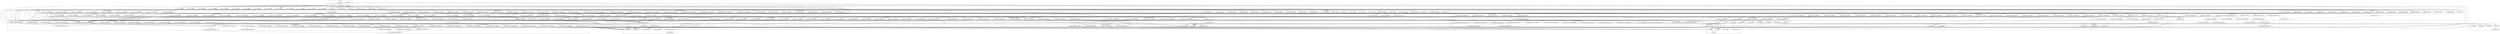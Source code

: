 digraph {
graph [overlap=false]
subgraph cluster_Test_More_DeepCheck {
	label="Test::More::DeepCheck";
	"Test::More::DeepCheck::BEGIN@3";
	"Test::More::DeepCheck::BEGIN@2";
	"Test::More::DeepCheck::BEGIN@5";
}
subgraph cluster_Test_Stream_Block {
	label="Test::Stream::Block";
	"Test::Stream::Block::BEGIN@176";
	"Test::Stream::Block::BEGIN@8";
	"Test::Stream::Block::BEGIN@3";
	"Test::Stream::Block::BEGIN@2";
	"Test::Stream::Block::BEGIN@6";
	"Test::Stream::Block::BEGIN@5";
}
subgraph cluster_Test_Stream_Event_Plan {
	label="Test::Stream::Event::Plan";
	"Test::Stream::Event::Plan::to_tap";
	"Test::Stream::Event::Plan::BEGIN@2";
	"Test::Stream::Event::Plan::init";
	"Test::Stream::Event::Plan::BEGIN@10";
	"Test::Stream::Event::Plan::BEGIN@3";
	"Test::Stream::Event::Plan::BEGIN@5";
}
subgraph cluster_Test_Stream_Carp {
	label="Test::Stream::Carp";
	"Test::Stream::Carp::BEGIN@3";
	"Test::Stream::Carp::BEGIN@2";
	"Test::Stream::Carp::BEGIN@5";
}
subgraph cluster_Test_Stream_Event_Bail {
	label="Test::Stream::Event::Bail";
	"Test::Stream::Event::Bail::BEGIN@3";
	"Test::Stream::Event::Bail::BEGIN@2";
	"Test::Stream::Event::Bail::BEGIN@5";
}
subgraph cluster_Test_Stream_Exporter_Meta {
	label="Test::Stream::Exporter::Meta";
	"Test::Stream::Exporter::Meta::BEGIN@3";
	"Test::Stream::Exporter::Meta::BEGIN@100.1";
	"Test::Stream::Exporter::Meta::add";
	"Test::Stream::Exporter::Meta::BEGIN@101";
	"Test::Stream::Exporter::Meta::default";
	"Test::Stream::Exporter::Meta::add_bulk";
	"Test::Stream::Exporter::Meta::BEGIN@5";
	"Test::Stream::Exporter::Meta::BEGIN@2";
	"Test::Stream::Exporter::Meta::exports";
	"Test::Stream::Exporter::Meta::BEGIN@101.2";
	"Test::Stream::Exporter::Meta::add_default_bulk";
	"Test::Stream::Exporter::Meta::BEGIN@100";
	"Test::Stream::Exporter::Meta::BEGIN@89";
	"Test::Stream::Exporter::Meta::new";
	"Test::Stream::Exporter::Meta::get";
	"Test::Stream::Exporter::Meta::add_default";
}
subgraph cluster_Test_More {
	label="Test::More";
	"Test::More::BEGIN@10";
	"Test::More::BEGIN@11";
	"Test::More::BEGIN@15";
	"Test::More::BEGIN@18";
	"Test::More::BEGIN@5";
	"Test::More::BEGIN@13";
	"Test::More::BEGIN@53";
	"Test::More::BEGIN@16";
	"Test::More::BEGIN@3";
	"Test::More::BEGIN@19";
	"Test::More::import_extra";
	"Test::More::BEGIN@260";
	"Test::More::done_testing";
	"Test::More::BEGIN@225";
	"Test::More::BEGIN@121";
	"Test::More::ok";
	"Test::More::BEGIN@4";
	"Test::More::BEGIN@21";
	"Test::More::import";
	"Test::More::BEGIN@23";
	"Test::More::BEGIN@12";
}
subgraph cluster_Test_Stream {
	label="Test::Stream";
	"Test::Stream::send";
	"Test::Stream::_finalize_event";
	"Test::Stream::failed";
	"Test::Stream::BEGIN@12";
	"Test::Stream::before_import";
	"Test::Stream::_render_tap";
	"Test::Stream::BEGIN@9";
	"Test::Stream::done_testing";
	"Test::Stream::END";
	"Test::Stream::BEGIN@10";
	"Test::Stream::shared";
	"Test::Stream::_process_event";
	"Test::Stream::plan";
	"Test::Stream::BEGIN@3";
	"Test::Stream::BEGIN@47";
	"Test::Stream::BEGIN@659";
	"Test::Stream::BEGIN@628";
	"Test::Stream::BEGIN@13";
	"Test::Stream::BEGIN@15";
	"Test::Stream::_reset";
	"Test::Stream::init";
	"Test::Stream::BEGIN@8";
	"Test::Stream::_update_state";
	"Test::Stream::BEGIN@11";
	"Test::Stream::BEGIN@2";
	"Test::Stream::ended";
	"Test::Stream::CORE:print";
	"Test::Stream::count";
}
subgraph cluster_XSLoader {
	label="XSLoader";
	"XSLoader::load";
}
subgraph cluster_UNIVERSAL {
	label="UNIVERSAL";
	"UNIVERSAL::can";
	"UNIVERSAL::isa";
	"UNIVERSAL::VERSION";
}
subgraph cluster_Test_Stream_ExitMagic {
	label="Test::Stream::ExitMagic";
	"Test::Stream::ExitMagic::init";
	"Test::Stream::ExitMagic::BEGIN@3";
	"Test::Stream::ExitMagic::do_magic";
	"Test::Stream::ExitMagic::BEGIN@2";
	"Test::Stream::ExitMagic::be_helpful_magic";
	"Test::Stream::ExitMagic::BEGIN@7";
}
subgraph cluster_Test_Stream_Event_Ok {
	label="Test::Stream::Event::Ok";
	"Test::Stream::Event::Ok::BEGIN@2";
	"Test::Stream::Event::Ok::BEGIN@3";
	"Test::Stream::Event::Ok::BEGIN@133";
	"Test::Stream::Event::Ok::init";
	"Test::Stream::Event::Ok::BEGIN@6";
	"Test::Stream::Event::Ok::CORE:subst";
	"Test::Stream::Event::Ok::BEGIN@7";
	"Test::Stream::Event::Ok::BEGIN@5";
	"Test::Stream::Event::Ok::BEGIN@9";
	"Test::Stream::Event::Ok::to_tap";
}
subgraph cluster_Test_Stream_Meta {
	label="Test::Stream::Meta";
	"Test::Stream::Meta::BEGIN@2";
	"Test::Stream::Meta::BEGIN@8";
	"Test::Stream::Meta::is_tester";
	"Test::Stream::Meta::BEGIN@12";
	"Test::Stream::Meta::BEGIN@6";
	"Test::Stream::Meta::BEGIN@14";
	"Test::Stream::Meta::BEGIN@3";
	"Test::Stream::Meta::init_tester";
	"Test::Stream::Meta::BEGIN@5";
}
subgraph cluster_main {
	label="main";
	"main::BEGIN@1";
	"main::RUNTIME";
	"main::NULL";
	"main::BEGIN@4";
	"main::BEGIN@2";
}
subgraph cluster_vars {
	label="vars";
	"vars::BEGIN@8";
	"vars::import";
	"vars::BEGIN@7";
	"vars::BEGIN@3";
	"vars::CORE:match";
}
subgraph cluster_Test_Stream_ArrayBase {
	label="Test::Stream::ArrayBase";
	"Test::Stream::ArrayBase::apply_to";
	"Test::Stream::ArrayBase::BEGIN@7";
	"Test::Stream::ArrayBase::BEGIN@9";
	"Test::Stream::ArrayBase::new";
	"Test::Stream::ArrayBase::BEGIN@6";
	"Test::Stream::ArrayBase::BEGIN@2";
	"Test::Stream::ArrayBase::import";
	"Test::Stream::ArrayBase::BEGIN@3";
	"Test::Stream::ArrayBase::BEGIN@5";
	"Test::Stream::ArrayBase::BEGIN@29";
	"Test::Stream::ArrayBase::CORE:subst";
}
subgraph cluster_Scalar_Util {
	label="Scalar::Util";
	"Scalar::Util::blessed";
	"Scalar::Util::weaken";
	"Scalar::Util::BEGIN@9";
}
subgraph cluster_List_Util {
	label="List::Util";
	"List::Util::BEGIN@9";
	"List::Util::BEGIN@30";
}
subgraph cluster_Test_More_DeepCheck_Strict {
	label="Test::More::DeepCheck::Strict";
	"Test::More::DeepCheck::Strict::BEGIN@63";
	"Test::More::DeepCheck::Strict::BEGIN@8";
	"Test::More::DeepCheck::Strict::BEGIN@6";
	"Test::More::DeepCheck::Strict::BEGIN@10";
	"Test::More::DeepCheck::Strict::BEGIN@7";
	"Test::More::DeepCheck::Strict::BEGIN@3";
	"Test::More::DeepCheck::Strict::BEGIN@5";
	"Test::More::DeepCheck::Strict::BEGIN@2";
}
subgraph cluster_Test_More_Tools {
	label="Test::More::Tools";
	"Test::More::Tools::BEGIN@3";
	"Test::More::Tools::BEGIN@11";
	"Test::More::Tools::BEGIN@2";
	"Test::More::Tools::BEGIN@7";
	"Test::More::Tools::BEGIN@5";
	"Test::More::Tools::BEGIN@145";
	"Test::More::Tools::BEGIN@12";
}
subgraph cluster_Test_Stream_Toolset {
	label="Test::Stream::Toolset";
	"Test::Stream::Toolset::BEGIN@10";
	"Test::Stream::Toolset::BEGIN@18";
	"Test::Stream::Toolset::BEGIN@7";
	"Test::Stream::Toolset::BEGIN@15";
	"Test::Stream::Toolset::BEGIN@5";
	"Test::Stream::Toolset::BEGIN@12";
	"Test::Stream::Toolset::BEGIN@2";
	"Test::Stream::Toolset::__ANON__[lib/Test/Stream/Toolset.pm:58]";
	"Test::Stream::Toolset::BEGIN@16";
	"Test::Stream::Toolset::BEGIN@11";
	"Test::Stream::Toolset::BEGIN@6";
	"Test::Stream::Toolset::BEGIN@3";
	"Test::Stream::Toolset::BEGIN@14";
	"Test::Stream::Toolset::BEGIN@13";
}
subgraph cluster_Test_Stream_ExitMagic_Context {
	label="Test::Stream::ExitMagic::Context";
	"Test::Stream::ExitMagic::Context::BEGIN@3";
	"Test::Stream::ExitMagic::Context::BEGIN@5";
	"Test::Stream::ExitMagic::Context::BEGIN@2";
	"Test::Stream::ExitMagic::Context::snapshot";
	"Test::Stream::ExitMagic::Context::init";
}
subgraph cluster_Test_Stream_IOSets {
	label="Test::Stream::IOSets";
	"Test::Stream::IOSets::CORE:match";
	"Test::Stream::IOSets::BEGIN@2";
	"Test::Stream::IOSets::_copy_io_layers";
	"Test::Stream::IOSets::open_handles";
	"Test::Stream::IOSets::__ANON__[lib/Test/Stream/IOSets.pm:76]";
	"Test::Stream::IOSets::BEGIN@5";
	"Test::Stream::IOSets::CORE:select";
	"Test::Stream::IOSets::BEGIN@3";
	"Test::Stream::IOSets::init_legacy";
	"Test::Stream::IOSets::_apply_layers";
	"Test::Stream::IOSets::new";
	"Test::Stream::IOSets::reset_legacy";
	"Test::Stream::IOSets::CORE:binmode";
	"Test::Stream::IOSets::CORE:open";
	"Test::Stream::IOSets::_autoflush";
}
subgraph cluster_Test_Stream_Subtest {
	label="Test::Stream::Subtest";
	"Test::Stream::Subtest::BEGIN@9";
	"Test::Stream::Subtest::BEGIN@11";
	"Test::Stream::Subtest::BEGIN@5";
	"Test::Stream::Subtest::BEGIN@10";
	"Test::Stream::Subtest::BEGIN@2";
	"Test::Stream::Subtest::BEGIN@12";
	"Test::Stream::Subtest::BEGIN@14";
	"Test::Stream::Subtest::BEGIN@36";
	"Test::Stream::Subtest::BEGIN@3";
}
subgraph cluster_Test_Stream_ArrayBase_Meta {
	label="Test::Stream::ArrayBase::Meta";
	"Test::Stream::ArrayBase::Meta::BEGIN@106";
	"Test::Stream::ArrayBase::Meta::BEGIN@3";
	"Test::Stream::ArrayBase::Meta::subclass";
	"Test::Stream::ArrayBase::Meta::_GROW";
	"Test::Stream::ArrayBase::Meta::BEGIN@5";
	"Test::Stream::ArrayBase::Meta::fields";
	"Test::Stream::ArrayBase::Meta::get";
	"Test::Stream::ArrayBase::Meta::BEGIN@57";
	"Test::Stream::ArrayBase::Meta::add_accessors";
	"Test::Stream::ArrayBase::Meta::BEGIN@2";
	"Test::Stream::ArrayBase::Meta::__ANON__[lib/Test/Stream/ArrayBase/Meta.pm:77]";
	"Test::Stream::ArrayBase::Meta::baseclass";
	"Test::Stream::ArrayBase::Meta::new";
	"Test::Stream::ArrayBase::Meta::__ANON__[lib/Test/Stream/ArrayBase/Meta.pm:78]";
}
subgraph cluster_Test_Stream_Threads {
	label="Test::Stream::Threads";
	"Test::Stream::Threads::BEGIN@2";
	"Test::Stream::Threads::BEGIN@23";
	"Test::Stream::Threads::BEGIN@5";
	"Test::Stream::Threads::BEGIN@3";
	"Test::Stream::Threads::BEGIN@6";
}
subgraph cluster_Test_Stream_Event_Finish {
	label="Test::Stream::Event::Finish";
	"Test::Stream::Event::Finish::BEGIN@2";
	"Test::Stream::Event::Finish::BEGIN@3";
	"Test::Stream::Event::Finish::BEGIN@5";
}
subgraph cluster_Test_Stream_Context {
	label="Test::Stream::Context";
	"Test::Stream::Context::context";
	"Test::Stream::Context::BEGIN@385";
	"Test::Stream::Context::_ok";
	"Test::Stream::Context::BEGIN@18";
	"Test::Stream::Context::BEGIN@9";
	"Test::Stream::Context::BEGIN@426";
	"Test::Stream::Context::finish";
	"Test::Stream::Context::BEGIN@5";
	"Test::Stream::Context::BEGIN@433";
	"Test::Stream::Context::BEGIN@407";
	"Test::Stream::Context::BEGIN@77";
	"Test::Stream::Context::BEGIN@24";
	"Test::Stream::Context::done_testing";
	"Test::Stream::Context::_find_context";
	"Test::Stream::Context::ok";
	"Test::Stream::Context::_plan";
	"Test::Stream::Context::BEGIN@10";
	"Test::Stream::Context::DESTROY";
	"Test::Stream::Context::snapshot";
	"Test::Stream::Context::BEGIN@12";
	"Test::Stream::Context::BEGIN@3";
	"Test::Stream::Context::CORE:subst";
	"Test::Stream::Context::CORE:match";
	"Test::Stream::Context::BEGIN@11";
	"Test::Stream::Context::register_event";
	"Test::Stream::Context::BEGIN@7";
	"Test::Stream::Context::BEGIN@406";
	"Test::Stream::Context::BEGIN@2";
	"Test::Stream::Context::BEGIN@14";
	"Test::Stream::Context::BEGIN@78";
	"Test::Stream::Context::BEGIN@425";
}
subgraph cluster_Test_Builder {
	label="Test::Builder";
	"Test::Builder::BEGIN@20";
	"Test::Builder::BEGIN@14";
	"Test::Builder::new";
	"Test::Builder::BEGIN@262";
	"Test::Builder::BEGIN@15";
	"Test::Builder::BEGIN@4";
	"Test::Builder::BEGIN@5";
	"Test::Builder::BEGIN@17";
	"Test::Builder::BEGIN@12";
	"Test::Builder::BEGIN@261";
	"Test::Builder::reset";
	"Test::Builder::BEGIN@18";
	"Test::Builder::BEGIN@22";
	"Test::Builder::create";
	"Test::Builder::BEGIN@11";
	"Test::Builder::BEGIN@943";
	"Test::Builder::BEGIN@3";
	"Test::Builder::BEGIN@13";
}
subgraph cluster_Test_Stream_Util {
	label="Test::Stream::Util";
	"Test::Stream::Util::BEGIN@6";
	"Test::Stream::Util::BEGIN@170";
	"Test::Stream::Util::BEGIN@7";
	"Test::Stream::Util::BEGIN@5";
	"Test::Stream::Util::_local_protect";
	"Test::Stream::Util::BEGIN@3";
	"Test::Stream::Util::BEGIN@2";
	"Test::Stream::Util::BEGIN@81";
}
subgraph cluster_Exporter {
	label="Exporter";
	"Exporter::import";
	"Exporter::CORE:subst";
	"Exporter::CORE:match";
}
subgraph cluster_strict {
	label="strict";
	"strict::bits";
	"strict::CORE:match";
	"strict::unimport";
	"strict::import";
	"strict::CORE:regcomp";
}
subgraph cluster_warnings_register {
	label="warnings::register";
	"warnings::register::import";
}
subgraph cluster_Test_Stream_Event_Diag {
	label="Test::Stream::Event::Diag";
	"Test::Stream::Event::Diag::BEGIN@11";
	"Test::Stream::Event::Diag::BEGIN@2";
	"Test::Stream::Event::Diag::BEGIN@10";
	"Test::Stream::Event::Diag::BEGIN@3";
	"Test::Stream::Event::Diag::BEGIN@12";
	"Test::Stream::Event::Diag::BEGIN@5";
}
subgraph cluster_Test_Stream_Event_Subtest {
	label="Test::Stream::Event::Subtest";
	"Test::Stream::Event::Subtest::BEGIN@5";
	"Test::Stream::Event::Subtest::BEGIN@6";
	"Test::Stream::Event::Subtest::BEGIN@3";
	"Test::Stream::Event::Subtest::BEGIN@2";
	"Test::Stream::Event::Subtest::BEGIN@9";
	"Test::Stream::Event::Subtest::BEGIN@7";
}
subgraph cluster_Test_Stream_Event {
	label="Test::Stream::Event";
	"Test::Stream::Event::BEGIN@3";
	"Test::Stream::Event::init";
	"Test::Stream::Event::BEGIN@8";
	"Test::Stream::Event::BEGIN@2";
	"Test::Stream::Event::import";
	"Test::Stream::Event::encoding";
	"Test::Stream::Event::BEGIN@5";
	"Test::Stream::Event::BEGIN@6";
}
subgraph cluster_Test_Stream_Event_Note {
	label="Test::Stream::Event::Note";
	"Test::Stream::Event::Note::BEGIN@2";
	"Test::Stream::Event::Note::BEGIN@5";
	"Test::Stream::Event::Note::BEGIN@3";
	"Test::Stream::Event::Note::BEGIN@10";
}
subgraph cluster_PerlIO {
	label="PerlIO";
	"PerlIO::get_layers";
}
subgraph cluster_Config {
	label="Config";
	"Config::BEGIN@47";
	"Config::TIEHASH";
	"Config::FETCH";
	"Config::BEGIN@11";
	"Config::import";
	"Config::BEGIN@9";
	"Config::BEGIN@10";
}
subgraph cluster_version {
	label="version";
	"version::(cmp";
	"version::(bool";
}
subgraph cluster_Test_Stream_Exporter {
	label="Test::Stream::Exporter";
	"Test::Stream::Exporter::default_export";
	"Test::Stream::Exporter::BEGIN@2";
	"Test::Stream::Exporter::cleanup";
	"Test::Stream::Exporter::export_to";
	"Test::Stream::Exporter::import";
	"Test::Stream::Exporter::BEGIN@6";
	"Test::Stream::Exporter::BEGIN@5";
	"Test::Stream::Exporter::CORE:subst";
	"Test::Stream::Exporter::default_exports";
	"Test::Stream::Exporter::export";
	"Test::Stream::Exporter::__ANON__[lib/Test/Stream/Exporter.pm:39]";
	"Test::Stream::Exporter::BEGIN@17";
	"Test::Stream::Exporter::BEGIN@3";
	"Test::Stream::Exporter::exports";
	"Test::Stream::Exporter::export_meta";
	"Test::Stream::Exporter::BEGIN@72";
}
subgraph cluster_warnings {
	label="warnings";
	"warnings::_mkMask";
	"warnings::unimport";
	"warnings::CORE:match";
	"warnings::CORE:regcomp";
	"warnings::import";
	"warnings::register_categories";
}
subgraph cluster_Test_Stream_PackageUtil {
	label="Test::Stream::PackageUtil";
	"Test::Stream::PackageUtil::BEGIN@46";
	"Test::Stream::PackageUtil::BEGIN@3";
	"Test::Stream::PackageUtil::CORE:match";
	"Test::Stream::PackageUtil::BEGIN@61";
	"Test::Stream::PackageUtil::package_sym";
	"Test::Stream::PackageUtil::package_purge_sym";
	"Test::Stream::PackageUtil::BEGIN@19";
	"Test::Stream::PackageUtil::BEGIN@47";
	"Test::Stream::PackageUtil::BEGIN@2";
	"Test::Stream::PackageUtil::import";
}
"Test::Stream::Exporter::export_to" -> "Test::Stream::Exporter::CORE:subst";
"Test::Stream::ExitMagic::do_magic" -> "Test::Stream::failed";
"Test::Stream::Context::context" -> "Scalar::Util::weaken";
"Test::Stream::Exporter::cleanup" -> "Test::Stream::PackageUtil::package_purge_sym";
"main::BEGIN@2" -> "warnings::CORE:regcomp";
"Test::Stream::Exporter::BEGIN@5" -> "Test::Stream::PackageUtil::BEGIN@61";
"main::BEGIN@1" -> "strict::CORE:match";
"Test::Stream::Context::BEGIN@12" -> "Test::Stream::Meta::BEGIN@3";
"Test::Stream::_render_tap" -> "Test::Stream::Event::Plan::to_tap";
"Test::Stream::Subtest::BEGIN@14" -> "Test::Stream::Block::BEGIN@2";
"Test::Stream::_process_event" -> "Test::Stream::_render_tap";
"Test::Stream::Exporter::__ANON__[lib/Test/Stream/Exporter.pm:39]" -> "Test::Stream::before_import";
"main::NULL" -> "main::BEGIN@4";
"Test::Stream::Toolset::BEGIN@15" -> "Test::Stream::Event::Plan::BEGIN@3";
"Test::Stream::IOSets::__ANON__[lib/Test/Stream/IOSets.pm:76]" -> "PerlIO::get_layers";
"Test::Stream::Context::BEGIN@10" -> "Test::Stream::Event::BEGIN@3";
"Test::Stream::Exporter::BEGIN@6" -> "Test::Stream::Exporter::Meta::BEGIN@5";
"Test::Stream::Context::BEGIN@5" -> "Scalar::Util::BEGIN@9";
"Test::Stream::Subtest::BEGIN@14" -> "Test::Stream::Block::BEGIN@176";
"Test::Stream::Toolset::BEGIN@14" -> "Test::Stream::Event::Ok::BEGIN@7";
"Test::Stream::Meta::BEGIN@12" -> "Test::Stream::PackageUtil::import";
"Test::Stream::Exporter::BEGIN@5" -> "Test::Stream::PackageUtil::import";
"Test::Stream::Exporter::Meta::BEGIN@5" -> "Test::Stream::PackageUtil::import";
"Test::Stream::Context::BEGIN@12" -> "Test::Stream::Meta::BEGIN@2";
"Test::More::BEGIN@19" -> "Test::More::DeepCheck::Strict::BEGIN@3";
"Test::Stream::send" -> "Test::Stream::_update_state";
"warnings::register_categories" -> "warnings::_mkMask";
"Test::Stream::ArrayBase::new" -> "Test::Stream::ExitMagic::Context::init";
"Test::Stream::Event::import" -> "Test::Stream::ArrayBase::apply_to";
"Test::Stream::ArrayBase::import" -> "Test::Stream::ArrayBase::apply_to";
"main::BEGIN@4" -> "Test::More::BEGIN@4";
"Test::Builder::BEGIN@22" -> "Test::Stream::shared";
"Test::Builder::reset" -> "Test::Stream::shared";
"Test::Stream::Context::context" -> "Test::Stream::shared";
"Test::Stream::Context::ok" -> "Test::Stream::Context::_ok";
"Test::Stream::BEGIN@10" -> "Test::Stream::IOSets::init_legacy";
"Test::Stream::Carp::BEGIN@5" -> "Test::Stream::Exporter::BEGIN@3";
"Test::More::BEGIN@12" -> "Test::Stream::Toolset::BEGIN@16";
"Test::Stream::BEGIN@8" -> "Test::Stream::Context::BEGIN@2";
"Test::Stream::Context::BEGIN@7" -> "Test::Stream::Carp::BEGIN@5";
"Test::Stream::Exporter::Meta::new" -> "Test::Stream::Exporter::Meta::add_bulk";
"Test::Stream::Exporter::exports" -> "Test::Stream::Exporter::Meta::add_bulk";
"warnings::register::import" -> "warnings::register_categories";
"Test::More::BEGIN@10" -> "Test::Stream::BEGIN@3";
"main::BEGIN@1" -> "strict::CORE:regcomp";
"Test::Stream::Exporter::BEGIN@6" -> "Test::Stream::Exporter::Meta::BEGIN@101";
"Test::Stream::Toolset::BEGIN@13" -> "Test::Stream::Event::Note::BEGIN@2";
"Test::Stream::Exporter::Meta::add_default" -> "Test::Stream::Exporter::Meta::add";
"Test::Stream::Exporter::export" -> "Test::Stream::Exporter::Meta::add";
"Test::Stream::ArrayBase::Meta::subclass" -> "Test::Stream::Exporter::Meta::add";
"Test::Stream::ArrayBase::apply_to" -> "Test::Stream::Exporter::export_to";
"Test::Stream::Exporter::import" -> "Test::Stream::Exporter::export_to";
"Test::More::import" -> "Test::Stream::Exporter::export_to";
"Test::Stream::Event::import" -> "Test::Stream::Exporter::export_to";
"Test::Stream::Exporter::__ANON__[lib/Test/Stream/Exporter.pm:39]" -> "Test::Stream::Exporter::export_to";
"Test::More::BEGIN@10" -> "Test::Stream::BEGIN@8";
"main::RUNTIME" -> "Test::More::ok";
"Test::Stream::Exporter::default_export" -> "Test::Stream::Exporter::Meta::add_default";
"Test::Stream::Context::snapshot" -> "Scalar::Util::blessed";
"Test::Stream::BEGIN@8" -> "Test::Stream::Context::BEGIN@407";
"Test::Stream::ArrayBase::apply_to" -> "Test::Stream::ArrayBase::Meta::new";
"Test::Stream::Util::_local_protect" -> "Test::Stream::IOSets::__ANON__[lib/Test/Stream/IOSets.pm:76]";
"Test::Stream::Toolset::BEGIN@14" -> "Test::Stream::Event::Ok::BEGIN@9";
"Test::More::BEGIN@10" -> "Test::Stream::BEGIN@9";
"Test::Stream::Exporter::default_exports" -> "Test::Stream::Exporter::Meta::add_default_bulk";
"Test::Stream::Exporter::Meta::new" -> "Test::Stream::Exporter::Meta::add_default_bulk";
"Exporter::import" -> "Exporter::CORE:match";
"Test::Stream::Threads::BEGIN@6" -> "Config::BEGIN@47";
"Test::More::BEGIN@13" -> "Test::Stream::Subtest::BEGIN@14";
"Test::More::BEGIN@18" -> "Test::More::Tools::BEGIN@5";
"main::RUNTIME" -> "Test::Builder::new";
"Test::More::BEGIN@21" -> "Test::Builder::new";
"Test::More::BEGIN@12" -> "Test::Stream::Toolset::BEGIN@14";
"Test::Stream::ArrayBase::new" -> "Test::Stream::Event::Ok::init";
"Test::Stream::Exporter::export_to" -> "Test::Stream::Exporter::Meta::default";
"Test::Stream::Toolset::BEGIN@16" -> "Test::Stream::Event::Subtest::BEGIN@6";
"Test::Stream::Event::BEGIN@8" -> "Test::Stream::ArrayBase::BEGIN@29";
"Test::Stream::shared" -> "Test::Stream::ExitMagic::Context::BEGIN@2";
"Test::Stream::Context::BEGIN@9" -> "Test::Stream::Threads::BEGIN@6";
"Test::Stream::IOSets::init_legacy" -> "Test::Stream::IOSets::_copy_io_layers";
"Test::Stream::Context::BEGIN@12" -> "Test::Stream::Meta::BEGIN@12";
"Test::More::BEGIN@18" -> "Test::Stream::Exporter::cleanup";
"Test::More::BEGIN@10" -> "Test::Stream::Exporter::cleanup";
"Test::Stream::Context::BEGIN@7" -> "Test::Stream::Exporter::cleanup";
"Test::Stream::Context::BEGIN@11" -> "Test::Stream::Exporter::cleanup";
"Test::More::BEGIN@13" -> "Test::Stream::Exporter::cleanup";
"Test::Stream::Context::BEGIN@9" -> "Test::Stream::Exporter::cleanup";
"Test::More::BEGIN@12" -> "Test::Stream::Exporter::cleanup";
"Test::Stream::Context::BEGIN@12" -> "Test::Stream::Exporter::cleanup";
"Test::Stream::BEGIN@8" -> "Test::Stream::Exporter::cleanup";
"main::BEGIN@4" -> "Test::Stream::Exporter::cleanup";
"Test::Stream::ExitMagic::do_magic" -> "Test::Stream::ExitMagic::be_helpful_magic";
"Test::Stream::Event::BEGIN@5" -> "Exporter::import";
"Test::Stream::Event::Subtest::BEGIN@5" -> "Exporter::import";
"Test::Stream::Util::BEGIN@5" -> "Exporter::import";
"Test::More::DeepCheck::Strict::BEGIN@5" -> "Exporter::import";
"Test::More::BEGIN@16" -> "Exporter::import";
"Test::Stream::Context::BEGIN@5" -> "Exporter::import";
"Test::Stream::ArrayBase::BEGIN@7" -> "Exporter::import";
"Test::Builder::BEGIN@18" -> "Exporter::import";
"Test::Stream::Block::BEGIN@5" -> "Exporter::import";
"Test::Stream::Event::Diag::BEGIN@11" -> "Exporter::import";
"Test::Stream::Event::Ok::BEGIN@5" -> "Exporter::import";
"Test::More::Tools::BEGIN@12" -> "Exporter::import";
"Test::Stream::Subtest::BEGIN@10" -> "Exporter::import";
"Test::More::BEGIN@13" -> "Test::Stream::Subtest::BEGIN@9";
"Test::Stream::ArrayBase::apply_to" -> "Test::Stream::ArrayBase::Meta::subclass";
"Test::Stream::Subtest::BEGIN@14" -> "Test::Stream::Block::BEGIN@6";
"Test::Stream::Exporter::BEGIN@5" -> "Test::Stream::PackageUtil::BEGIN@3";
"Test::More::BEGIN@21" -> "Test::Builder::BEGIN@261";
"Test::Stream::_render_tap" -> "Test::Stream::Event::encoding";
"Test::Stream::Toolset::BEGIN@11" -> "Test::Stream::Event::Diag::BEGIN@10";
"Test::Stream::Context::BEGIN@11" -> "Test::Stream::Util::BEGIN@3";
"Test::Stream::BEGIN@8" -> "Test::Stream::Context::BEGIN@9";
"Test::More::import" -> "Test::Stream::Toolset::__ANON__[lib/Test/Stream/Toolset.pm:58]";
"Test::Stream::Toolset::BEGIN@10" -> "Test::Stream::Event::Bail::BEGIN@5";
"Test::Stream::Threads::BEGIN@6" -> "version::(bool";
"Test::More::BEGIN@12" -> "Test::Stream::Toolset::BEGIN@11";
"Test::Stream::Event::Ok::init" -> "Test::Stream::Event::init";
"Test::Stream::Event::Plan::init" -> "Test::Stream::Event::init";
"Test::Stream::ArrayBase::new" -> "Test::Stream::Event::init";
"Test::More::BEGIN@19" -> "Test::More::DeepCheck::Strict::BEGIN@6";
"Test::Stream::Exporter::BEGIN@5" -> "Test::Stream::PackageUtil::BEGIN@46";
"Test::Stream::Toolset::BEGIN@15" -> "Test::Stream::Event::Plan::BEGIN@5";
"main::BEGIN@4" -> "Test::More::BEGIN@16";
"Test::Stream::_update_state" -> "Test::Stream::Context::DESTROY";
"Test::Stream::Toolset::__ANON__[lib/Test/Stream/Toolset.pm:58]" -> "Test::Stream::Context::DESTROY";
"Test::More::done_testing" -> "Test::Stream::Context::DESTROY";
"Test::More::ok" -> "Test::Stream::Context::DESTROY";
"Test::More::BEGIN@21" -> "Test::Builder::BEGIN@4";
"Test::Stream::Context::context" -> "Test::Stream::Context::_find_context";
"Test::Stream::BEGIN@8" -> "Test::Stream::Context::BEGIN@77";
"Test::Stream::send" -> "Test::Stream::_process_event";
"Test::Stream::IOSets::_autoflush" -> "Test::Stream::IOSets::CORE:select";
"Test::Stream::Event::Ok::to_tap" -> "Test::Stream::ArrayBase::Meta::__ANON__[lib/Test/Stream/ArrayBase/Meta.pm:77]";
"Test::Stream::Context::_plan" -> "Test::Stream::ArrayBase::Meta::__ANON__[lib/Test/Stream/ArrayBase/Meta.pm:77]";
"Test::Stream::ExitMagic::be_helpful_magic" -> "Test::Stream::ArrayBase::Meta::__ANON__[lib/Test/Stream/ArrayBase/Meta.pm:77]";
"Test::Stream::_reset" -> "Test::Stream::ArrayBase::Meta::__ANON__[lib/Test/Stream/ArrayBase/Meta.pm:77]";
"Test::Stream::ExitMagic::do_magic" -> "Test::Stream::ArrayBase::Meta::__ANON__[lib/Test/Stream/ArrayBase/Meta.pm:77]";
"Test::Stream::_update_state" -> "Test::Stream::ArrayBase::Meta::__ANON__[lib/Test/Stream/ArrayBase/Meta.pm:77]";
"Test::Stream::Event::Ok::init" -> "Test::Stream::ArrayBase::Meta::__ANON__[lib/Test/Stream/ArrayBase/Meta.pm:77]";
"Test::Stream::Event::encoding" -> "Test::Stream::ArrayBase::Meta::__ANON__[lib/Test/Stream/ArrayBase/Meta.pm:77]";
"Test::Stream::END" -> "Test::Stream::ArrayBase::Meta::__ANON__[lib/Test/Stream/ArrayBase/Meta.pm:77]";
"Test::Stream::_render_tap" -> "Test::Stream::ArrayBase::Meta::__ANON__[lib/Test/Stream/ArrayBase/Meta.pm:77]";
"Test::Stream::Context::context" -> "Test::Stream::ArrayBase::Meta::__ANON__[lib/Test/Stream/ArrayBase/Meta.pm:77]";
"Test::Stream::Context::_ok" -> "Test::Stream::ArrayBase::Meta::__ANON__[lib/Test/Stream/ArrayBase/Meta.pm:77]";
"Test::Stream::Context::finish" -> "Test::Stream::ArrayBase::Meta::__ANON__[lib/Test/Stream/ArrayBase/Meta.pm:77]";
"Test::Stream::Context::done_testing" -> "Test::Stream::ArrayBase::Meta::__ANON__[lib/Test/Stream/ArrayBase/Meta.pm:77]";
"Test::Stream::_finalize_event" -> "Test::Stream::ArrayBase::Meta::__ANON__[lib/Test/Stream/ArrayBase/Meta.pm:77]";
"Test::Builder::reset" -> "Test::Stream::ArrayBase::Meta::__ANON__[lib/Test/Stream/ArrayBase/Meta.pm:77]";
"main::BEGIN@4" -> "Test::More::BEGIN@21";
"Config::BEGIN@11" -> "vars::BEGIN@3";
"Test::Stream::BEGIN@8" -> "Test::Stream::Context::BEGIN@14";
"Test::Stream::Context::context" -> "Test::Stream::Context::CORE:match";
"Test::Stream::Exporter::BEGIN@5" -> "Test::Stream::PackageUtil::BEGIN@2";
"Test::More::BEGIN@18" -> "Test::More::Tools::BEGIN@145";
"Test::Builder::BEGIN@22" -> "Test::Stream::ArrayBase::Meta::__ANON__[lib/Test/Stream/ArrayBase/Meta.pm:78]";
"Test::More::BEGIN@13" -> "Test::Stream::Subtest::BEGIN@3";
"Test::Stream::Toolset::BEGIN@14" -> "Test::Stream::Event::Ok::BEGIN@6";
"Test::Stream::ArrayBase::apply_to" -> "Test::More::DeepCheck::BEGIN@3";
"Test::Stream::shared" -> "Test::Stream::ExitMagic::Context::BEGIN@5";
"Test::Stream::Toolset::BEGIN@13" -> "Test::Stream::Event::Note::BEGIN@3";
"Test::Stream::Exporter::BEGIN@6" -> "Test::Stream::Exporter::Meta::BEGIN@101.2";
"main::BEGIN@4" -> "Test::More::BEGIN@23";
"Test::Stream::BEGIN@8" -> "Test::Stream::Context::BEGIN@426";
"Test::Stream::Exporter::Meta::add_bulk" -> "Test::Stream::PackageUtil::package_sym";
"Test::Stream::Exporter::Meta::add_default_bulk" -> "Test::Stream::PackageUtil::package_sym";
"Test::Stream::Exporter::Meta::add" -> "Test::Stream::PackageUtil::package_sym";
"Test::Stream::BEGIN@8" -> "Test::Stream::Context::BEGIN@78";
"Test::Stream::Event::Ok::to_tap" -> "Test::Stream::Event::Ok::CORE:subst";
"Test::Stream::Toolset::BEGIN@12" -> "Test::Stream::Event::Finish::BEGIN@5";
"Test::Stream::ArrayBase::apply_to" -> "Test::Stream::ArrayBase::CORE:subst";
"Test::Stream::ArrayBase::new" -> "Test::Stream::Event::Plan::init";
"Test::Stream::Toolset::BEGIN@12" -> "Test::Stream::Event::Finish::BEGIN@2";
"Test::Stream::Exporter::BEGIN@5" -> "Test::Stream::PackageUtil::BEGIN@47";
"Test::Stream::Context::BEGIN@9" -> "Test::Stream::Threads::BEGIN@2";
"Test::Stream::Context::BEGIN@11" -> "Test::Stream::Util::BEGIN@6";
"main::NULL" -> "main::BEGIN@2";
"Test::Stream::Context::BEGIN@11" -> "Test::Stream::Util::BEGIN@170";
"Test::Stream::ArrayBase::apply_to" -> "Test::More::DeepCheck::BEGIN@2";
"Test::More::BEGIN@10" -> "Test::Stream::BEGIN@12";
"Test::Stream::Context::BEGIN@12" -> "Test::Stream::Meta::BEGIN@5";
"vars::BEGIN@7" -> "warnings::register::import";
"Test::Stream::Carp::BEGIN@5" -> "Test::Stream::Exporter::BEGIN@5";
"Test::Stream::Carp::BEGIN@5" -> "Test::Stream::Exporter::BEGIN@6";
"Test::Stream::BEGIN@8" -> "Test::Stream::Context::BEGIN@24";
"Test::More::BEGIN@21" -> "Test::Builder::BEGIN@3";
"Test::Stream::shared" -> "Test::Stream::ExitMagic::Context::BEGIN@3";
"Test::Stream::Exporter::BEGIN@72" -> "strict::unimport";
"Test::Stream::Context::BEGIN@385" -> "strict::unimport";
"Test::Stream::Exporter::Meta::BEGIN@100" -> "strict::unimport";
"Config::BEGIN@47" -> "strict::unimport";
"Test::Stream::PackageUtil::BEGIN@19" -> "strict::unimport";
"List::Util::BEGIN@30" -> "strict::unimport";
"Test::Stream::Exporter::Meta::BEGIN@89" -> "strict::unimport";
"Test::Builder::BEGIN@261" -> "strict::unimport";
"Test::Stream::ArrayBase::Meta::BEGIN@57" -> "strict::unimport";
"Test::Stream::PackageUtil::BEGIN@61" -> "strict::unimport";
"Test::Stream::Context::BEGIN@77" -> "strict::unimport";
"Test::Stream::Exporter::Meta::BEGIN@101" -> "strict::unimport";
"Test::Stream::ArrayBase::BEGIN@29" -> "strict::unimport";
"Test::Stream::PackageUtil::BEGIN@47" -> "strict::unimport";
"Test::Stream::Block::BEGIN@176" -> "strict::unimport";
"Test::Stream::ArrayBase::Meta::BEGIN@106" -> "strict::unimport";
"Test::Stream::Context::BEGIN@425" -> "strict::unimport";
"Test::Stream::Context::BEGIN@406" -> "strict::unimport";
"Test::Stream::BEGIN@10" -> "Test::Stream::IOSets::BEGIN@3";
"Test::Stream::Carp::BEGIN@5" -> "Test::Stream::Exporter::BEGIN@17";
"Test::More::BEGIN@18" -> "Test::More::Tools::BEGIN@12";
"Test::More::BEGIN@21" -> "Test::Builder::BEGIN@20";
"Test::Stream::Toolset::BEGIN@11" -> "Test::Stream::Event::Diag::BEGIN@11";
"Test::Stream::Context::BEGIN@11" -> "Test::Stream::Util::BEGIN@81";
"Test::Stream::Context::BEGIN@10" -> "Test::Stream::Event::BEGIN@2";
"Test::Stream::shared" -> "Test::Stream::ExitMagic::BEGIN@3";
"main::BEGIN@4" -> "Test::More::BEGIN@53";
"Test::Stream::BEGIN@8" -> "Test::Stream::Context::BEGIN@7";
"Test::Stream::Toolset::BEGIN@12" -> "Test::Stream::Event::Finish::BEGIN@3";
"Test::Stream::BEGIN@10" -> "Test::Stream::IOSets::BEGIN@5";
"main::BEGIN@4" -> "Test::More::BEGIN@3";
"Test::Stream::Context::BEGIN@12" -> "Test::Stream::Meta::BEGIN@8";
"Test::Stream::Context::context" -> "Test::Stream::Meta::is_tester";
"Test::Builder::BEGIN@22" -> "Test::Stream::Meta::is_tester";
"Test::Stream::BEGIN@8" -> "Test::Stream::Context::BEGIN@10";
"Test::Stream::Context::BEGIN@11" -> "Test::Stream::Util::BEGIN@5";
"Test::Stream::Toolset::BEGIN@16" -> "Test::Stream::Event::Subtest::BEGIN@9";
"Test::Stream::ArrayBase::new" -> "Test::Stream::init";
"Test::Stream::init" -> "Test::Stream::IOSets::new";
"Test::Stream::ArrayBase::BEGIN@5" -> "Test::Stream::ArrayBase::Meta::BEGIN@3";
"Test::More::BEGIN@18" -> "Test::More::Tools::BEGIN@11";
"strict::unimport" -> "strict::bits";
"strict::import" -> "strict::bits";
"main::BEGIN@4" -> "Test::More::import";
"Test::More::BEGIN@12" -> "Test::Stream::Toolset::BEGIN@5";
"Test::Stream::Carp::BEGIN@5" -> "Test::Stream::Exporter::BEGIN@72";
"Test::Stream::BEGIN@10" -> "Test::Stream::IOSets::BEGIN@2";
"Test::Stream::Context::BEGIN@7" -> "Test::Stream::Carp::BEGIN@2";
"Test::More::BEGIN@10" -> "Test::Stream::BEGIN@15";
"Test::Stream::BEGIN@8" -> "Test::Stream::Context::BEGIN@425";
"Test::More::BEGIN@10" -> "Test::Stream::BEGIN@628";
"Test::More::BEGIN@13" -> "Test::Stream::Subtest::BEGIN@5";
"Test::Stream::BEGIN@8" -> "Test::Stream::Context::BEGIN@406";
"main::BEGIN@4" -> "Test::More::BEGIN@13";
"Test::Stream::ArrayBase::new" -> "Test::Stream::ExitMagic::init";
"Test::Stream::shared" -> "Test::Stream::ExitMagic::BEGIN@2";
"Test::Stream::Toolset::BEGIN@10" -> "Test::Stream::Event::Bail::BEGIN@3";
"Test::More::BEGIN@19" -> "Test::More::DeepCheck::Strict::BEGIN@63";
"Test::Stream::Threads::BEGIN@6" -> "Config::TIEHASH";
"Test::Builder::new" -> "Test::Builder::create";
"Test::Stream::ExitMagic::do_magic" -> "Test::Stream::plan";
"Test::Stream::Context::BEGIN@12" -> "Test::Stream::Meta::BEGIN@14";
"Test::More::BEGIN@21" -> "Test::Builder::BEGIN@13";
"Test::Stream::Toolset::__ANON__[lib/Test/Stream/Toolset.pm:58]" -> "Test::Stream::Context::context";
"Test::More::done_testing" -> "Test::Stream::Context::context";
"Test::More::ok" -> "Test::Stream::Context::context";
"Test::Stream::Context::BEGIN@10" -> "Test::Stream::Event::BEGIN@6";
"Test::Stream::ExitMagic::do_magic" -> "Test::Stream::Context::finish";
"main::BEGIN@4" -> "Test::More::BEGIN@11";
"Test::Stream::Toolset::BEGIN@14" -> "Test::Stream::Event::Ok::BEGIN@5";
"Test::Stream::Exporter::BEGIN@6" -> "Test::Stream::Exporter::Meta::BEGIN@2";
"Test::Stream::Subtest::BEGIN@14" -> "Test::Stream::Block::BEGIN@5";
"Test::Stream::ArrayBase::BEGIN@5" -> "Test::Stream::ArrayBase::Meta::BEGIN@2";
"Test::More::BEGIN@21" -> "Test::Builder::BEGIN@262";
"Test::More::BEGIN@10" -> "Test::Stream::BEGIN@47";
"Test::Stream::Context::BEGIN@5" -> "XSLoader::load";
"Test::Stream::Context::BEGIN@9" -> "Test::Stream::Threads::BEGIN@3";
"Test::Stream::_render_tap" -> "Test::Stream::CORE:print";
"Test::Stream::BEGIN@8" -> "Test::Stream::Context::BEGIN@3";
"Test::More::import" -> "Test::More::import_extra";
"Test::Stream::Toolset::BEGIN@16" -> "Test::Stream::Event::Subtest::BEGIN@3";
"Test::Stream::Context::_plan" -> "Test::Stream::Context::snapshot";
"Test::Stream::done_testing" -> "Test::Stream::Context::snapshot";
"Test::Stream::Context::_ok" -> "Test::Stream::Context::snapshot";
"Test::Builder::reset" -> "Test::Stream::_reset";
"Test::More::BEGIN@19" -> "Test::More::DeepCheck::Strict::BEGIN@10";
"Test::Stream::IOSets::new" -> "Test::Stream::IOSets::reset_legacy";
"Test::More::BEGIN@12" -> "Test::Stream::Exporter::export";
"Test::Stream::Context::BEGIN@7" -> "Test::Stream::Exporter::export";
"Test::Stream::Exporter::BEGIN@6" -> "Test::Stream::Exporter::Meta::BEGIN@89";
"Test::More::BEGIN@13" -> "Test::Stream::Subtest::BEGIN@2";
"Test::More::BEGIN@21" -> "Test::Builder::BEGIN@18";
"Test::Stream::Event::Ok::BEGIN@9" -> "Test::Stream::Event::import";
"Test::Stream::Event::Note::BEGIN@5" -> "Test::Stream::Event::import";
"Test::Stream::Event::Plan::BEGIN@5" -> "Test::Stream::Event::import";
"Test::Stream::Event::Finish::BEGIN@5" -> "Test::Stream::Event::import";
"Test::Stream::Event::Bail::BEGIN@5" -> "Test::Stream::Event::import";
"Test::Stream::Event::Diag::BEGIN@5" -> "Test::Stream::Event::import";
"Test::Stream::Event::Subtest::BEGIN@9" -> "Test::Stream::Event::import";
"Test::Stream::Toolset::BEGIN@13" -> "Test::Stream::Event::Note::BEGIN@5";
"main::BEGIN@4" -> "Test::More::BEGIN@12";
"Test::Stream::Toolset::BEGIN@15" -> "Test::Stream::Event::Plan::BEGIN@2";
"vars::import" -> "vars::CORE:match";
"Test::More::BEGIN@21" -> "Test::Builder::BEGIN@14";
"Test::Stream::BEGIN@3" -> "warnings::import";
"Test::Stream::Exporter::Meta::BEGIN@3" -> "warnings::import";
"main::BEGIN@2" -> "warnings::import";
"Test::Stream::Event::Diag::BEGIN@3" -> "warnings::import";
"Test::Stream::ArrayBase::BEGIN@3" -> "warnings::import";
"Test::Stream::PackageUtil::BEGIN@3" -> "warnings::import";
"Test::More::DeepCheck::BEGIN@3" -> "warnings::import";
"Test::Stream::Block::BEGIN@3" -> "warnings::import";
"Config::BEGIN@10" -> "warnings::import";
"Test::Builder::BEGIN@5" -> "warnings::import";
"Test::Stream::ArrayBase::Meta::BEGIN@3" -> "warnings::import";
"Test::More::Tools::BEGIN@3" -> "warnings::import";
"Test::Stream::Exporter::BEGIN@3" -> "warnings::import";
"Test::Stream::Event::Note::BEGIN@3" -> "warnings::import";
"Test::Stream::Util::BEGIN@3" -> "warnings::import";
"Test::Stream::Event::Ok::BEGIN@3" -> "warnings::import";
"Test::Stream::ExitMagic::BEGIN@3" -> "warnings::import";
"Test::Stream::Threads::BEGIN@3" -> "warnings::import";
"Test::Stream::Event::Plan::BEGIN@3" -> "warnings::import";
"Test::More::BEGIN@5" -> "warnings::import";
"Test::Stream::Event::BEGIN@3" -> "warnings::import";
"Test::Stream::Toolset::BEGIN@3" -> "warnings::import";
"Test::Stream::Carp::BEGIN@3" -> "warnings::import";
"Test::More::DeepCheck::Strict::BEGIN@3" -> "warnings::import";
"Test::Stream::Subtest::BEGIN@3" -> "warnings::import";
"Test::Stream::Event::Subtest::BEGIN@3" -> "warnings::import";
"Test::Stream::Event::Finish::BEGIN@3" -> "warnings::import";
"Test::Stream::Context::BEGIN@3" -> "warnings::import";
"Test::Stream::Meta::BEGIN@3" -> "warnings::import";
"Test::Stream::Event::Bail::BEGIN@3" -> "warnings::import";
"Test::Stream::IOSets::BEGIN@3" -> "warnings::import";
"Test::Stream::ExitMagic::Context::BEGIN@3" -> "warnings::import";
"Test::Stream::BEGIN@8" -> "Test::Stream::Context::BEGIN@11";
"Test::Stream::shared" -> "Test::Stream::ExitMagic::BEGIN@7";
"Test::Stream::Event::BEGIN@8" -> "Test::Stream::ArrayBase::BEGIN@3";
"Test::Stream::Event::BEGIN@8" -> "Test::Stream::ArrayBase::import";
"Test::Stream::BEGIN@15" -> "Test::Stream::ArrayBase::import";
"Test::More::DeepCheck::Strict::BEGIN@10" -> "Test::Stream::ArrayBase::import";
"Test::Stream::Context::BEGIN@14" -> "Test::Stream::ArrayBase::import";
"Test::Stream::Meta::BEGIN@8" -> "Test::Stream::ArrayBase::import";
"Test::More::DeepCheck::BEGIN@5" -> "Test::Stream::ArrayBase::import";
"Test::Stream::Block::BEGIN@8" -> "Test::Stream::ArrayBase::import";
"Test::Stream::ExitMagic::Context::BEGIN@5" -> "Test::Stream::ArrayBase::import";
"Test::Stream::ExitMagic::BEGIN@7" -> "Test::Stream::ArrayBase::import";
"Test::More::ok" -> "Test::Stream::Context::ok";
"Test::Stream::Toolset::BEGIN@16" -> "Test::Stream::Event::Subtest::BEGIN@5";
"main::BEGIN@4" -> "Test::More::BEGIN@121";
"Test::Stream::ArrayBase::BEGIN@5" -> "Test::Stream::ArrayBase::Meta::BEGIN@5";
"main::BEGIN@4" -> "Test::More::BEGIN@225";
"Test::Stream::ArrayBase::BEGIN@5" -> "Test::Stream::ArrayBase::Meta::_GROW";
"Test::More::BEGIN@18" -> "Test::More::Tools::BEGIN@7";
"Test::Stream::Exporter::import" -> "Test::Stream::Exporter::Meta::new";
"Test::Stream::Exporter::BEGIN@17" -> "Test::Stream::Exporter::Meta::new";
"Test::Stream::ArrayBase::apply_to" -> "Test::Stream::Exporter::Meta::new";
"Test::Stream::Exporter::export_to" -> "Test::Stream::Exporter::Meta::new";
"Config::BEGIN@11" -> "vars::BEGIN@7";
"Test::Stream::IOSets::init_legacy" -> "Test::Stream::IOSets::_autoflush";
"Test::Stream::IOSets::open_handles" -> "Test::Stream::IOSets::_autoflush";
"Test::Stream::Event::BEGIN@8" -> "Test::Stream::ArrayBase::BEGIN@9";
"Test::More::BEGIN@21" -> "Test::Builder::BEGIN@22";
"Test::Stream::ArrayBase::apply_to" -> "Test::More::DeepCheck::BEGIN@5";
"main::RUNTIME" -> "Test::Stream::END";
"Test::Stream::Event::BEGIN@8" -> "Test::Stream::ArrayBase::BEGIN@5";
"Test::Stream::Exporter::BEGIN@6" -> "Test::Stream::Exporter::Meta::BEGIN@100";
"Test::Stream::Threads::BEGIN@6" -> "Config::BEGIN@9";
"Test::More::BEGIN@10" -> "Test::Stream::BEGIN@13";
"Test::More::BEGIN@18" -> "Test::More::Tools::BEGIN@2";
"Test::Stream::Toolset::BEGIN@14" -> "Test::Stream::Event::Ok::BEGIN@3";
"Test::Stream::Event::import" -> "Test::Stream::Context::register_event";
"Test::Stream::ExitMagic::do_magic" -> "Test::Stream::ended";
"Test::Stream::Toolset::BEGIN@13" -> "Test::Stream::Event::Note::BEGIN@10";
"Test::More::BEGIN@10" -> "Test::Stream::BEGIN@2";
"Test::More::BEGIN@19" -> "Test::More::DeepCheck::Strict::BEGIN@7";
"Test::More::BEGIN@13" -> "Test::Stream::Subtest::BEGIN@36";
"Test::Stream::BEGIN@8" -> "Test::Stream::Context::BEGIN@12";
"Test::More::BEGIN@18" -> "Test::Stream::Exporter::default_exports";
"Test::More::BEGIN@10" -> "Test::Stream::Exporter::default_exports";
"Test::Stream::Carp::BEGIN@5" -> "Test::Stream::Exporter::default_exports";
"Test::More::BEGIN@13" -> "Test::Stream::Exporter::default_exports";
"Test::More::BEGIN@12" -> "Test::Stream::Exporter::default_exports";
"Test::Stream::Context::BEGIN@9" -> "Test::Stream::Exporter::default_exports";
"Test::Stream::BEGIN@8" -> "Test::Stream::Exporter::default_exports";
"Test::Stream::Context::BEGIN@12" -> "Test::Stream::Exporter::default_exports";
"main::BEGIN@4" -> "Test::Stream::Exporter::default_exports";
"Test::More::BEGIN@21" -> "Test::Builder::BEGIN@5";
"Test::Stream::BEGIN@11" -> "Test::Stream::Exporter::__ANON__[lib/Test/Stream/Exporter.pm:39]";
"Test::Stream::Util::BEGIN@7" -> "Test::Stream::Exporter::__ANON__[lib/Test/Stream/Exporter.pm:39]";
"Test::Stream::BEGIN@8" -> "Test::Stream::Exporter::__ANON__[lib/Test/Stream/Exporter.pm:39]";
"Test::Builder::BEGIN@15" -> "Test::Stream::Exporter::__ANON__[lib/Test/Stream/Exporter.pm:39]";
"Test::More::DeepCheck::Strict::BEGIN@6" -> "Test::Stream::Exporter::__ANON__[lib/Test/Stream/Exporter.pm:39]";
"Test::Stream::Context::BEGIN@11" -> "Test::Stream::Exporter::__ANON__[lib/Test/Stream/Exporter.pm:39]";
"Test::More::BEGIN@13" -> "Test::Stream::Exporter::__ANON__[lib/Test/Stream/Exporter.pm:39]";
"Test::Stream::Toolset::BEGIN@13" -> "Test::Stream::Exporter::__ANON__[lib/Test/Stream/Exporter.pm:39]";
"Test::More::BEGIN@18" -> "Test::Stream::Exporter::__ANON__[lib/Test/Stream/Exporter.pm:39]";
"Test::Stream::ArrayBase::BEGIN@6" -> "Test::Stream::Exporter::__ANON__[lib/Test/Stream/Exporter.pm:39]";
"Test::More::BEGIN@15" -> "Test::Stream::Exporter::__ANON__[lib/Test/Stream/Exporter.pm:39]";
"Test::Stream::Toolset::BEGIN@11" -> "Test::Stream::Exporter::__ANON__[lib/Test/Stream/Exporter.pm:39]";
"Test::Builder::BEGIN@14" -> "Test::Stream::Exporter::__ANON__[lib/Test/Stream/Exporter.pm:39]";
"Test::More::BEGIN@10" -> "Test::Stream::Exporter::__ANON__[lib/Test/Stream/Exporter.pm:39]";
"Test::Stream::Context::BEGIN@9" -> "Test::Stream::Exporter::__ANON__[lib/Test/Stream/Exporter.pm:39]";
"Test::More::BEGIN@12" -> "Test::Stream::Exporter::__ANON__[lib/Test/Stream/Exporter.pm:39]";
"Test::Stream::Toolset::BEGIN@16" -> "Test::Stream::Exporter::__ANON__[lib/Test/Stream/Exporter.pm:39]";
"Test::Stream::Meta::BEGIN@6" -> "Test::Stream::Exporter::__ANON__[lib/Test/Stream/Exporter.pm:39]";
"Test::Stream::Event::Diag::BEGIN@10" -> "Test::Stream::Exporter::__ANON__[lib/Test/Stream/Exporter.pm:39]";
"Test::Builder::BEGIN@11" -> "Test::Stream::Exporter::__ANON__[lib/Test/Stream/Exporter.pm:39]";
"Test::Stream::Toolset::BEGIN@10" -> "Test::Stream::Exporter::__ANON__[lib/Test/Stream/Exporter.pm:39]";
"Test::Stream::Toolset::BEGIN@7" -> "Test::Stream::Exporter::__ANON__[lib/Test/Stream/Exporter.pm:39]";
"Test::Stream::Toolset::BEGIN@15" -> "Test::Stream::Exporter::__ANON__[lib/Test/Stream/Exporter.pm:39]";
"Test::Stream::Toolset::BEGIN@5" -> "Test::Stream::Exporter::__ANON__[lib/Test/Stream/Exporter.pm:39]";
"Test::More::Tools::BEGIN@11" -> "Test::Stream::Exporter::__ANON__[lib/Test/Stream/Exporter.pm:39]";
"Test::Stream::Event::Ok::BEGIN@6" -> "Test::Stream::Exporter::__ANON__[lib/Test/Stream/Exporter.pm:39]";
"Test::Stream::Block::BEGIN@6" -> "Test::Stream::Exporter::__ANON__[lib/Test/Stream/Exporter.pm:39]";
"Test::Stream::Subtest::BEGIN@12" -> "Test::Stream::Exporter::__ANON__[lib/Test/Stream/Exporter.pm:39]";
"Test::Stream::Toolset::BEGIN@6" -> "Test::Stream::Exporter::__ANON__[lib/Test/Stream/Exporter.pm:39]";
"Test::Stream::Subtest::BEGIN@9" -> "Test::Stream::Exporter::__ANON__[lib/Test/Stream/Exporter.pm:39]";
"Test::Builder::BEGIN@17" -> "Test::Stream::Exporter::__ANON__[lib/Test/Stream/Exporter.pm:39]";
"Test::Stream::Subtest::BEGIN@11" -> "Test::Stream::Exporter::__ANON__[lib/Test/Stream/Exporter.pm:39]";
"Test::More::DeepCheck::Strict::BEGIN@7" -> "Test::Stream::Exporter::__ANON__[lib/Test/Stream/Exporter.pm:39]";
"Test::Stream::Event::Diag::BEGIN@12" -> "Test::Stream::Exporter::__ANON__[lib/Test/Stream/Exporter.pm:39]";
"Test::Stream::Context::BEGIN@12" -> "Test::Stream::Exporter::__ANON__[lib/Test/Stream/Exporter.pm:39]";
"Test::Stream::Event::Note::BEGIN@10" -> "Test::Stream::Exporter::__ANON__[lib/Test/Stream/Exporter.pm:39]";
"Test::More::BEGIN@19" -> "Test::Stream::Exporter::__ANON__[lib/Test/Stream/Exporter.pm:39]";
"Test::Stream::IOSets::BEGIN@5" -> "Test::Stream::Exporter::__ANON__[lib/Test/Stream/Exporter.pm:39]";
"Test::Stream::Event::Subtest::BEGIN@7" -> "Test::Stream::Exporter::__ANON__[lib/Test/Stream/Exporter.pm:39]";
"Test::Stream::Event::Plan::BEGIN@10" -> "Test::Stream::Exporter::__ANON__[lib/Test/Stream/Exporter.pm:39]";
"Test::Stream::Toolset::BEGIN@14" -> "Test::Stream::Exporter::__ANON__[lib/Test/Stream/Exporter.pm:39]";
"Test::Stream::Context::BEGIN@7" -> "Test::Stream::Exporter::__ANON__[lib/Test/Stream/Exporter.pm:39]";
"Test::Stream::Event::Subtest::BEGIN@6" -> "Test::Stream::Exporter::__ANON__[lib/Test/Stream/Exporter.pm:39]";
"Test::Stream::Event::Ok::BEGIN@7" -> "Test::Stream::Exporter::__ANON__[lib/Test/Stream/Exporter.pm:39]";
"Test::Builder::BEGIN@20" -> "Test::Stream::Exporter::__ANON__[lib/Test/Stream/Exporter.pm:39]";
"Test::Stream::BEGIN@13" -> "Test::Stream::Exporter::__ANON__[lib/Test/Stream/Exporter.pm:39]";
"Test::More::BEGIN@11" -> "Test::Stream::Exporter::__ANON__[lib/Test/Stream/Exporter.pm:39]";
"Test::More::Tools::BEGIN@5" -> "Test::Stream::Exporter::__ANON__[lib/Test/Stream/Exporter.pm:39]";
"Test::Stream::Event::BEGIN@6" -> "Test::Stream::Exporter::__ANON__[lib/Test/Stream/Exporter.pm:39]";
"Test::Stream::BEGIN@9" -> "Test::Stream::Exporter::__ANON__[lib/Test/Stream/Exporter.pm:39]";
"Test::Stream::Toolset::BEGIN@12" -> "Test::Stream::Exporter::__ANON__[lib/Test/Stream/Exporter.pm:39]";
"Test::Stream::Subtest::BEGIN@14" -> "Test::Stream::Exporter::__ANON__[lib/Test/Stream/Exporter.pm:39]";
"Test::Builder::BEGIN@13" -> "Test::Stream::Exporter::__ANON__[lib/Test/Stream/Exporter.pm:39]";
"Test::More::DeepCheck::Strict::BEGIN@8" -> "Test::Stream::Exporter::__ANON__[lib/Test/Stream/Exporter.pm:39]";
"Test::Stream::ArrayBase::Meta::BEGIN@5" -> "Test::Stream::Exporter::__ANON__[lib/Test/Stream/Exporter.pm:39]";
"Test::Stream::BEGIN@12" -> "Test::Stream::Exporter::__ANON__[lib/Test/Stream/Exporter.pm:39]";
"Test::Builder::BEGIN@12" -> "Test::Stream::Exporter::__ANON__[lib/Test/Stream/Exporter.pm:39]";
"Config::BEGIN@11" -> "vars::import";
"main::BEGIN@2" -> "warnings::CORE:match";
"Test::More::BEGIN@19" -> "Test::More::DeepCheck::Strict::BEGIN@2";
"Test::Stream::BEGIN@8" -> "Test::Stream::Context::BEGIN@5";
"Test::More::BEGIN@12" -> "Test::Stream::Toolset::BEGIN@7";
"Test::More::BEGIN@12" -> "Test::Stream::Toolset::BEGIN@2";
"Test::Stream::Context::BEGIN@12" -> "Test::Stream::Meta::BEGIN@6";
"Test::Stream::Exporter::Meta::add" -> "Test::Stream::Exporter::Meta::exports";
"Test::Stream::Exporter::Meta::add_bulk" -> "Test::Stream::Exporter::Meta::exports";
"Test::Stream::Exporter::export_to" -> "Test::Stream::Exporter::Meta::exports";
"Test::Stream::Exporter::Meta::add_default_bulk" -> "Test::Stream::Exporter::Meta::exports";
"Test::Stream::Event::BEGIN@8" -> "Test::Stream::ArrayBase::BEGIN@6";
"main::BEGIN@4" -> "Test::More::BEGIN@10";
"Test::Stream::ArrayBase::apply_to" -> "Test::Stream::ArrayBase::Meta::add_accessors";
"Test::More::BEGIN@21" -> "Test::Builder::BEGIN@15";
"Test::Stream::ArrayBase::apply_to" -> "Test::Stream::ArrayBase::Meta::baseclass";
"Test::Stream::Subtest::BEGIN@5" -> "Test::Stream::Exporter::import";
"Test::More::Tools::BEGIN@7" -> "Test::Stream::Exporter::import";
"Test::Stream::Carp::BEGIN@5" -> "Test::Stream::Exporter::import";
"Test::Stream::BEGIN@47" -> "Test::Stream::Exporter::import";
"Test::Stream::Threads::BEGIN@23" -> "Test::Stream::Exporter::import";
"Test::Stream::Meta::BEGIN@14" -> "Test::Stream::Exporter::import";
"Test::Stream::Toolset::BEGIN@18" -> "Test::Stream::Exporter::import";
"Test::More::BEGIN@23" -> "Test::Stream::Exporter::import";
"Test::Stream::Util::BEGIN@6" -> "Test::Stream::Exporter::import";
"Test::Stream::Context::BEGIN@18" -> "Test::Stream::Exporter::import";
"Test::Stream::Threads::BEGIN@6" -> "Config::import";
"Test::Stream::Exporter::BEGIN@6" -> "Test::Stream::Exporter::Meta::BEGIN@100.1";
"Test::Stream::Toolset::BEGIN@11" -> "Test::Stream::Event::Diag::BEGIN@3";
"Test::Stream::Context::BEGIN@5" -> "List::Util::BEGIN@30";
"Test::Stream::ArrayBase::Meta::add_accessors" -> "Test::Stream::Exporter::Meta::get";
"Test::Stream::ArrayBase::Meta::subclass" -> "Test::Stream::Exporter::Meta::get";
"Test::Stream::Exporter::export_meta" -> "Test::Stream::Exporter::Meta::get";
"Test::More::done_testing" -> "Test::Stream::Context::done_testing";
"Test::Stream::Toolset::BEGIN@14" -> "Test::Stream::Event::Ok::BEGIN@133";
"Test::Stream::Context::_ok" -> "Test::Stream::send";
"Test::Stream::Context::_plan" -> "Test::Stream::send";
"Test::Stream::Context::finish" -> "Test::Stream::send";
"Test::More::BEGIN@19" -> "Test::More::DeepCheck::Strict::BEGIN@8";
"Test::Stream::ArrayBase::Meta::subclass" -> "Test::Stream::ArrayBase::Meta::get";
"Test::Stream::ArrayBase::apply_to" -> "Test::Stream::ArrayBase::Meta::get";
"Test::Stream::Threads::BEGIN@6" -> "version::(cmp";
"Test::Stream::IOSets::init_legacy" -> "Test::Stream::IOSets::open_handles";
"Test::Stream::BEGIN@8" -> "Test::Stream::Context::BEGIN@18";
"main::BEGIN@4" -> "Test::More::BEGIN@5";
"Test::Stream::Threads::BEGIN@5" -> "Config::FETCH";
"Test::Stream::IOSets::_apply_layers" -> "Test::Stream::IOSets::CORE:binmode";
"Test::Stream::Carp::BEGIN@5" -> "Test::Stream::Exporter::default_export";
"main::BEGIN@4" -> "Test::Stream::Exporter::default_export";
"Test::Stream::Event::BEGIN@8" -> "Test::Stream::ArrayBase::BEGIN@7";
"Test::Stream::Toolset::BEGIN@16" -> "Test::Stream::Event::Subtest::BEGIN@7";
"Test::Stream::IOSets::_apply_layers" -> "Test::Stream::IOSets::CORE:match";
"Test::Stream::Context::BEGIN@7" -> "Test::Stream::Carp::BEGIN@3";
"Test::Stream::Context::BEGIN@9" -> "Test::Stream::Threads::BEGIN@5";
"Config::BEGIN@11" -> "vars::BEGIN@8";
"Test::More::BEGIN@13" -> "Test::Stream::Subtest::BEGIN@11";
"Test::More::BEGIN@21" -> "Test::Builder::BEGIN@17";
"Test::More::BEGIN@13" -> "Test::Stream::Subtest::BEGIN@12";
"vars::BEGIN@8" -> "strict::import";
"Test::Stream::Subtest::BEGIN@2" -> "strict::import";
"Test::More::BEGIN@4" -> "strict::import";
"List::Util::BEGIN@9" -> "strict::import";
"Test::More::DeepCheck::Strict::BEGIN@2" -> "strict::import";
"Test::Stream::IOSets::BEGIN@2" -> "strict::import";
"Test::Stream::Event::Subtest::BEGIN@2" -> "strict::import";
"Test::Stream::Toolset::BEGIN@2" -> "strict::import";
"Test::Stream::Event::Plan::BEGIN@2" -> "strict::import";
"Test::Stream::Carp::BEGIN@2" -> "strict::import";
"Test::Stream::ArrayBase::BEGIN@2" -> "strict::import";
"Test::Stream::Context::BEGIN@2" -> "strict::import";
"main::BEGIN@1" -> "strict::import";
"Test::Stream::Event::Note::BEGIN@2" -> "strict::import";
"Test::Stream::Threads::BEGIN@2" -> "strict::import";
"Test::Stream::Event::Finish::BEGIN@2" -> "strict::import";
"Test::Stream::ExitMagic::BEGIN@2" -> "strict::import";
"Test::Builder::BEGIN@4" -> "strict::import";
"Test::More::DeepCheck::BEGIN@2" -> "strict::import";
"Test::Stream::Util::BEGIN@2" -> "strict::import";
"Test::Stream::Block::BEGIN@2" -> "strict::import";
"Test::Stream::Event::Bail::BEGIN@2" -> "strict::import";
"Test::Stream::Event::Diag::BEGIN@2" -> "strict::import";
"Test::Stream::Exporter::Meta::BEGIN@2" -> "strict::import";
"Config::BEGIN@9" -> "strict::import";
"Test::More::Tools::BEGIN@2" -> "strict::import";
"Scalar::Util::BEGIN@9" -> "strict::import";
"Test::Stream::ArrayBase::Meta::BEGIN@2" -> "strict::import";
"Test::Stream::Event::BEGIN@2" -> "strict::import";
"Test::Stream::Event::Ok::BEGIN@2" -> "strict::import";
"Test::Stream::ExitMagic::Context::BEGIN@2" -> "strict::import";
"Test::Stream::PackageUtil::BEGIN@2" -> "strict::import";
"Test::Stream::BEGIN@2" -> "strict::import";
"Test::Stream::Meta::BEGIN@2" -> "strict::import";
"Test::Stream::Exporter::BEGIN@2" -> "strict::import";
"Test::Stream::BEGIN@8" -> "Test::Stream::Context::BEGIN@433";
"Test::Stream::ArrayBase::BEGIN@5" -> "Test::Stream::ArrayBase::Meta::BEGIN@57";
"Test::More::BEGIN@21" -> "Test::Builder::BEGIN@943";
"Test::More::BEGIN@21" -> "Test::Builder::BEGIN@11";
"Test::Stream::Exporter::default_exports" -> "Test::Stream::Exporter::export_meta";
"Test::Stream::Exporter::exports" -> "Test::Stream::Exporter::export_meta";
"Test::Stream::Exporter::export" -> "Test::Stream::Exporter::export_meta";
"Test::Stream::Exporter::default_export" -> "Test::Stream::Exporter::export_meta";
"Test::Stream::Subtest::BEGIN@14" -> "Test::Stream::Block::BEGIN@8";
"Test::Stream::Context::done_testing" -> "Test::Stream::done_testing";
"Test::Stream::BEGIN@8" -> "Test::Stream::Context::BEGIN@385";
"Test::More::BEGIN@18" -> "Test::More::Tools::BEGIN@3";
"Test::Stream::Toolset::BEGIN@16" -> "Test::Stream::Event::Subtest::BEGIN@2";
"Test::More::BEGIN@13" -> "Test::Stream::Subtest::BEGIN@10";
"Test::Stream::_update_state" -> "Test::Stream::ExitMagic::Context::snapshot";
"Test::Stream::Context::finish" -> "Test::Stream::ExitMagic::Context::snapshot";
"main::BEGIN@4" -> "Test::More::BEGIN@18";
"main::NULL" -> "main::BEGIN@1";
"Test::Stream::ArrayBase::BEGIN@5" -> "Test::Stream::ArrayBase::Meta::BEGIN@106";
"Test::Stream::Context::register_event" -> "Test::Stream::Context::CORE:subst";
"Test::Stream::Context::BEGIN@10" -> "Test::Stream::Event::BEGIN@8";
"Test::Stream::ExitMagic::do_magic" -> "Test::Stream::count";
"Test::More::BEGIN@10" -> "Test::Stream::BEGIN@11";
"Test::Stream::IOSets::__ANON__[lib/Test/Stream/IOSets.pm:76]" -> "Test::Stream::IOSets::_apply_layers";
"Test::Builder::BEGIN@11" -> "UNIVERSAL::VERSION";
"Test::More::BEGIN@10" -> "UNIVERSAL::VERSION";
"Test::Stream::Exporter::BEGIN@6" -> "Test::Stream::Exporter::Meta::BEGIN@3";
"Test::Stream::Context::BEGIN@10" -> "Test::Stream::Event::BEGIN@5";
"Test::Stream::send" -> "Test::Stream::_finalize_event";
"Test::More::BEGIN@21" -> "Test::Builder::BEGIN@12";
"Test::Stream::Context::BEGIN@11" -> "Test::Stream::Util::BEGIN@2";
"Test::Stream::BEGIN@8" -> "Test::Stream::Exporter::exports";
"Test::Stream::Context::BEGIN@11" -> "Test::Stream::Exporter::exports";
"Test::Stream::Carp::BEGIN@5" -> "Test::Stream::Exporter::exports";
"Test::More::BEGIN@10" -> "Test::Stream::Exporter::exports";
"Test::Stream::Toolset::BEGIN@11" -> "Test::Stream::Event::Diag::BEGIN@5";
"Test::More::BEGIN@12" -> "Test::Stream::Toolset::BEGIN@12";
"Test::Stream::Toolset::BEGIN@10" -> "Test::Stream::Event::Bail::BEGIN@2";
"Test::More::import" -> "UNIVERSAL::can";
"Test::Stream::ArrayBase::new" -> "UNIVERSAL::can";
"Test::Stream::ArrayBase::Meta::subclass" -> "UNIVERSAL::can";
"Test::Stream::Exporter::__ANON__[lib/Test/Stream/Exporter.pm:39]" -> "UNIVERSAL::can";
"Test::Stream::_render_tap" -> "UNIVERSAL::can";
"Test::Stream::Context::register_event" -> "UNIVERSAL::can";
"Test::Stream::Toolset::BEGIN@11" -> "Test::Stream::Event::Diag::BEGIN@2";
"Test::Stream::shared" -> "Test::Stream::ArrayBase::new";
"Test::Stream::Context::finish" -> "Test::Stream::ArrayBase::new";
"Test::Stream::ExitMagic::do_magic" -> "Test::Stream::ArrayBase::new";
"Test::Stream::Context::_plan" -> "Test::Stream::ArrayBase::new";
"Test::Stream::Context::_ok" -> "Test::Stream::ArrayBase::new";
"Test::More::BEGIN@12" -> "Test::Stream::Toolset::BEGIN@3";
"Test::Stream::Toolset::BEGIN@14" -> "Test::Stream::Event::Ok::BEGIN@2";
"Test::Stream::IOSets::open_handles" -> "Test::Stream::IOSets::CORE:open";
"Test::More::BEGIN@10" -> "Test::Stream::BEGIN@659";
"main::BEGIN@4" -> "Test::More::BEGIN@19";
"Test::Stream::Toolset::BEGIN@15" -> "Test::Stream::Event::Plan::BEGIN@10";
"Test::Stream::_render_tap" -> "Test::Stream::Event::Ok::to_tap";
"main::BEGIN@4" -> "Test::More::BEGIN@260";
"Test::Stream::Carp::BEGIN@5" -> "Test::Stream::Exporter::BEGIN@2";
"Test::Stream::END" -> "Test::Stream::ExitMagic::do_magic";
"Test::Stream::Toolset::BEGIN@11" -> "Test::Stream::Event::Diag::BEGIN@12";
"Test::Stream::ArrayBase::Meta::subclass" -> "Test::Stream::ArrayBase::Meta::fields";
"Test::Stream::Exporter::BEGIN@5" -> "Test::Stream::PackageUtil::BEGIN@19";
"Test::More::BEGIN@12" -> "Test::Stream::Toolset::BEGIN@6";
"Test::Stream::Threads::BEGIN@6" -> "Config::BEGIN@10";
"Test::Stream::Subtest::BEGIN@14" -> "Test::Stream::Block::BEGIN@3";
"main::RUNTIME" -> "Test::More::done_testing";
"Test::Builder::create" -> "Test::Builder::reset";
"Exporter::import" -> "Exporter::CORE:subst";
"Test::Stream::Context::BEGIN@5" -> "List::Util::BEGIN@9";
"Test::More::BEGIN@12" -> "Test::Stream::Toolset::BEGIN@10";
"Test::More::BEGIN@12" -> "Test::Stream::Toolset::BEGIN@18";
"Test::Stream::IOSets::_copy_io_layers" -> "Test::Stream::Util::_local_protect";
"Test::More::BEGIN@12" -> "Test::Stream::Toolset::BEGIN@15";
"Test::More::BEGIN@10" -> "Test::Stream::BEGIN@10";
"Test::Stream::Threads::BEGIN@6" -> "Config::BEGIN@11";
"Test::More::BEGIN@19" -> "Test::More::DeepCheck::Strict::BEGIN@5";
"Test::Builder::BEGIN@943" -> "warnings::unimport";
"Test::Stream::Context::BEGIN@426" -> "warnings::unimport";
"Test::Stream::Exporter::Meta::BEGIN@101.2" -> "warnings::unimport";
"Test::More::BEGIN@225" -> "warnings::unimport";
"Test::More::BEGIN@121" -> "warnings::unimport";
"Test::Stream::Context::BEGIN@24" -> "warnings::unimport";
"Test::More::DeepCheck::Strict::BEGIN@63" -> "warnings::unimport";
"Test::Stream::Context::BEGIN@433" -> "warnings::unimport";
"Test::Stream::Context::BEGIN@407" -> "warnings::unimport";
"Test::Stream::Event::Ok::BEGIN@133" -> "warnings::unimport";
"Test::More::Tools::BEGIN@145" -> "warnings::unimport";
"Test::Stream::Subtest::BEGIN@36" -> "warnings::unimport";
"Test::Stream::Util::BEGIN@170" -> "warnings::unimport";
"Test::Stream::Exporter::Meta::BEGIN@100.1" -> "warnings::unimport";
"Test::More::BEGIN@260" -> "warnings::unimport";
"Test::Stream::Context::BEGIN@78" -> "warnings::unimport";
"Test::Stream::BEGIN@628" -> "warnings::unimport";
"Test::Stream::PackageUtil::BEGIN@46" -> "warnings::unimport";
"Test::More::BEGIN@53" -> "warnings::unimport";
"Test::Stream::BEGIN@659" -> "warnings::unimport";
"Test::Builder::BEGIN@262" -> "warnings::unimport";
"Test::Stream::Event::BEGIN@8" -> "Test::Stream::ArrayBase::BEGIN@2";
"main::BEGIN@4" -> "Test::More::BEGIN@15";
"Test::Stream::PackageUtil::package_sym" -> "Test::Stream::PackageUtil::CORE:match";
"Test::Stream::Context::BEGIN@9" -> "Test::Stream::Threads::BEGIN@23";
"Test::Stream::Toolset::__ANON__[lib/Test/Stream/Toolset.pm:58]" -> "Test::Stream::Meta::init_tester";
"Test::Stream::_update_state" -> "UNIVERSAL::isa";
"Test::Stream::_finalize_event" -> "UNIVERSAL::isa";
"Test::More::BEGIN@12" -> "Test::Stream::Toolset::BEGIN@13";
"Test::Stream::done_testing" -> "Test::Stream::Context::_plan";
"Test::Stream::Context::BEGIN@11" -> "Test::Stream::Util::BEGIN@7";
}
